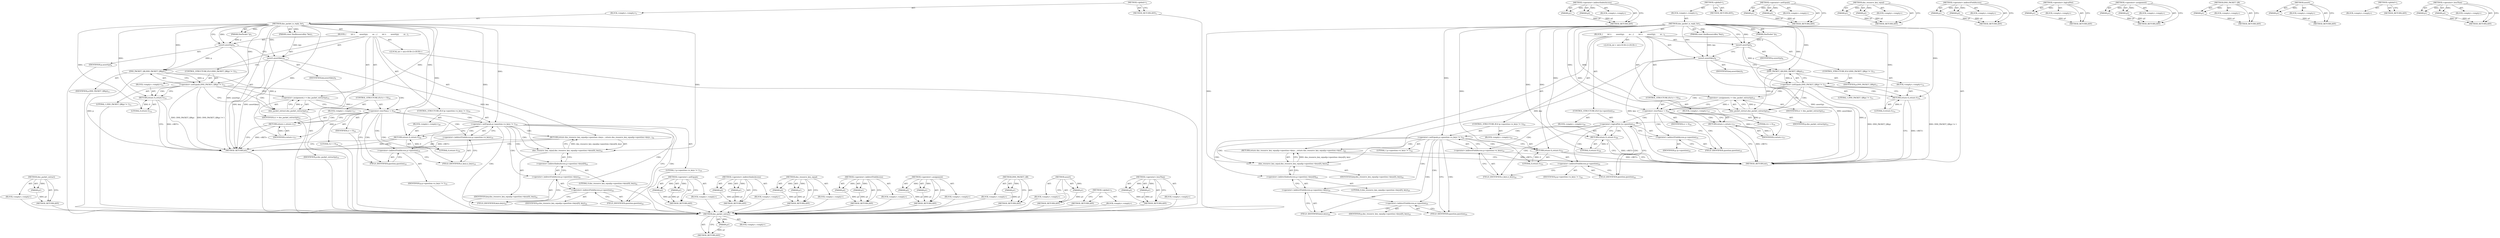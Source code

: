 digraph "&lt;operator&gt;.lessThan" {
vulnerable_96 [label=<(METHOD,dns_packet_extract)>];
vulnerable_97 [label=<(PARAM,p1)>];
vulnerable_98 [label=<(BLOCK,&lt;empty&gt;,&lt;empty&gt;)>];
vulnerable_99 [label=<(METHOD_RETURN,ANY)>];
vulnerable_6 [label=<(METHOD,&lt;global&gt;)<SUB>1</SUB>>];
vulnerable_7 [label=<(BLOCK,&lt;empty&gt;,&lt;empty&gt;)<SUB>1</SUB>>];
vulnerable_8 [label=<(METHOD,dns_packet_is_reply_for)<SUB>1</SUB>>];
vulnerable_9 [label=<(PARAM,DnsPacket *p)<SUB>1</SUB>>];
vulnerable_10 [label=<(PARAM,const DnsResourceKey *key)<SUB>1</SUB>>];
vulnerable_11 [label=<(BLOCK,{
        int r;

        assert(p);
        as...,{
        int r;

        assert(p);
        as...)<SUB>1</SUB>>];
vulnerable_12 [label="<(LOCAL,int r: int)<SUB>2</SUB>>"];
vulnerable_13 [label=<(assert,assert(p))<SUB>4</SUB>>];
vulnerable_14 [label=<(IDENTIFIER,p,assert(p))<SUB>4</SUB>>];
vulnerable_15 [label=<(assert,assert(key))<SUB>5</SUB>>];
vulnerable_16 [label=<(IDENTIFIER,key,assert(key))<SUB>5</SUB>>];
vulnerable_17 [label=<(CONTROL_STRUCTURE,IF,if (DNS_PACKET_QR(p) != 1))<SUB>11</SUB>>];
vulnerable_18 [label=<(&lt;operator&gt;.notEquals,DNS_PACKET_QR(p) != 1)<SUB>11</SUB>>];
vulnerable_19 [label=<(DNS_PACKET_QR,DNS_PACKET_QR(p))<SUB>11</SUB>>];
vulnerable_20 [label=<(IDENTIFIER,p,DNS_PACKET_QR(p))<SUB>11</SUB>>];
vulnerable_21 [label=<(LITERAL,1,DNS_PACKET_QR(p) != 1)<SUB>11</SUB>>];
vulnerable_22 [label=<(BLOCK,&lt;empty&gt;,&lt;empty&gt;)<SUB>12</SUB>>];
vulnerable_23 [label=<(RETURN,return 0;,return 0;)<SUB>12</SUB>>];
vulnerable_24 [label=<(LITERAL,0,return 0;)<SUB>12</SUB>>];
vulnerable_25 [label=<(&lt;operator&gt;.assignment,r = dns_packet_extract(p))<SUB>15</SUB>>];
vulnerable_26 [label=<(IDENTIFIER,r,r = dns_packet_extract(p))<SUB>15</SUB>>];
vulnerable_27 [label=<(dns_packet_extract,dns_packet_extract(p))<SUB>15</SUB>>];
vulnerable_28 [label=<(IDENTIFIER,p,dns_packet_extract(p))<SUB>15</SUB>>];
vulnerable_29 [label=<(CONTROL_STRUCTURE,IF,if (r &lt; 0))<SUB>16</SUB>>];
vulnerable_30 [label=<(&lt;operator&gt;.lessThan,r &lt; 0)<SUB>16</SUB>>];
vulnerable_31 [label=<(IDENTIFIER,r,r &lt; 0)<SUB>16</SUB>>];
vulnerable_32 [label=<(LITERAL,0,r &lt; 0)<SUB>16</SUB>>];
vulnerable_33 [label=<(BLOCK,&lt;empty&gt;,&lt;empty&gt;)<SUB>17</SUB>>];
vulnerable_34 [label=<(RETURN,return r;,return r;)<SUB>17</SUB>>];
vulnerable_35 [label=<(IDENTIFIER,r,return r;)<SUB>17</SUB>>];
vulnerable_36 [label=<(CONTROL_STRUCTURE,IF,if (p-&gt;question-&gt;n_keys != 1))<SUB>19</SUB>>];
vulnerable_37 [label=<(&lt;operator&gt;.notEquals,p-&gt;question-&gt;n_keys != 1)<SUB>19</SUB>>];
vulnerable_38 [label=<(&lt;operator&gt;.indirectFieldAccess,p-&gt;question-&gt;n_keys)<SUB>19</SUB>>];
vulnerable_39 [label=<(&lt;operator&gt;.indirectFieldAccess,p-&gt;question)<SUB>19</SUB>>];
vulnerable_40 [label=<(IDENTIFIER,p,p-&gt;question-&gt;n_keys != 1)<SUB>19</SUB>>];
vulnerable_41 [label=<(FIELD_IDENTIFIER,question,question)<SUB>19</SUB>>];
vulnerable_42 [label=<(FIELD_IDENTIFIER,n_keys,n_keys)<SUB>19</SUB>>];
vulnerable_43 [label=<(LITERAL,1,p-&gt;question-&gt;n_keys != 1)<SUB>19</SUB>>];
vulnerable_44 [label=<(BLOCK,&lt;empty&gt;,&lt;empty&gt;)<SUB>20</SUB>>];
vulnerable_45 [label=<(RETURN,return 0;,return 0;)<SUB>20</SUB>>];
vulnerable_46 [label=<(LITERAL,0,return 0;)<SUB>20</SUB>>];
vulnerable_47 [label=<(RETURN,return dns_resource_key_equal(p-&gt;question-&gt;keys...,return dns_resource_key_equal(p-&gt;question-&gt;keys...)<SUB>22</SUB>>];
vulnerable_48 [label=<(dns_resource_key_equal,dns_resource_key_equal(p-&gt;question-&gt;keys[0], key))<SUB>22</SUB>>];
vulnerable_49 [label=<(&lt;operator&gt;.indirectIndexAccess,p-&gt;question-&gt;keys[0])<SUB>22</SUB>>];
vulnerable_50 [label=<(&lt;operator&gt;.indirectFieldAccess,p-&gt;question-&gt;keys)<SUB>22</SUB>>];
vulnerable_51 [label=<(&lt;operator&gt;.indirectFieldAccess,p-&gt;question)<SUB>22</SUB>>];
vulnerable_52 [label=<(IDENTIFIER,p,dns_resource_key_equal(p-&gt;question-&gt;keys[0], key))<SUB>22</SUB>>];
vulnerable_53 [label=<(FIELD_IDENTIFIER,question,question)<SUB>22</SUB>>];
vulnerable_54 [label=<(FIELD_IDENTIFIER,keys,keys)<SUB>22</SUB>>];
vulnerable_55 [label=<(LITERAL,0,dns_resource_key_equal(p-&gt;question-&gt;keys[0], key))<SUB>22</SUB>>];
vulnerable_56 [label=<(IDENTIFIER,key,dns_resource_key_equal(p-&gt;question-&gt;keys[0], key))<SUB>22</SUB>>];
vulnerable_57 [label=<(METHOD_RETURN,int)<SUB>1</SUB>>];
vulnerable_59 [label=<(METHOD_RETURN,ANY)<SUB>1</SUB>>];
vulnerable_82 [label=<(METHOD,&lt;operator&gt;.notEquals)>];
vulnerable_83 [label=<(PARAM,p1)>];
vulnerable_84 [label=<(PARAM,p2)>];
vulnerable_85 [label=<(BLOCK,&lt;empty&gt;,&lt;empty&gt;)>];
vulnerable_86 [label=<(METHOD_RETURN,ANY)>];
vulnerable_115 [label=<(METHOD,&lt;operator&gt;.indirectIndexAccess)>];
vulnerable_116 [label=<(PARAM,p1)>];
vulnerable_117 [label=<(PARAM,p2)>];
vulnerable_118 [label=<(BLOCK,&lt;empty&gt;,&lt;empty&gt;)>];
vulnerable_119 [label=<(METHOD_RETURN,ANY)>];
vulnerable_110 [label=<(METHOD,dns_resource_key_equal)>];
vulnerable_111 [label=<(PARAM,p1)>];
vulnerable_112 [label=<(PARAM,p2)>];
vulnerable_113 [label=<(BLOCK,&lt;empty&gt;,&lt;empty&gt;)>];
vulnerable_114 [label=<(METHOD_RETURN,ANY)>];
vulnerable_105 [label=<(METHOD,&lt;operator&gt;.indirectFieldAccess)>];
vulnerable_106 [label=<(PARAM,p1)>];
vulnerable_107 [label=<(PARAM,p2)>];
vulnerable_108 [label=<(BLOCK,&lt;empty&gt;,&lt;empty&gt;)>];
vulnerable_109 [label=<(METHOD_RETURN,ANY)>];
vulnerable_91 [label=<(METHOD,&lt;operator&gt;.assignment)>];
vulnerable_92 [label=<(PARAM,p1)>];
vulnerable_93 [label=<(PARAM,p2)>];
vulnerable_94 [label=<(BLOCK,&lt;empty&gt;,&lt;empty&gt;)>];
vulnerable_95 [label=<(METHOD_RETURN,ANY)>];
vulnerable_87 [label=<(METHOD,DNS_PACKET_QR)>];
vulnerable_88 [label=<(PARAM,p1)>];
vulnerable_89 [label=<(BLOCK,&lt;empty&gt;,&lt;empty&gt;)>];
vulnerable_90 [label=<(METHOD_RETURN,ANY)>];
vulnerable_78 [label=<(METHOD,assert)>];
vulnerable_79 [label=<(PARAM,p1)>];
vulnerable_80 [label=<(BLOCK,&lt;empty&gt;,&lt;empty&gt;)>];
vulnerable_81 [label=<(METHOD_RETURN,ANY)>];
vulnerable_72 [label=<(METHOD,&lt;global&gt;)<SUB>1</SUB>>];
vulnerable_73 [label=<(BLOCK,&lt;empty&gt;,&lt;empty&gt;)>];
vulnerable_74 [label=<(METHOD_RETURN,ANY)>];
vulnerable_100 [label=<(METHOD,&lt;operator&gt;.lessThan)>];
vulnerable_101 [label=<(PARAM,p1)>];
vulnerable_102 [label=<(PARAM,p2)>];
vulnerable_103 [label=<(BLOCK,&lt;empty&gt;,&lt;empty&gt;)>];
vulnerable_104 [label=<(METHOD_RETURN,ANY)>];
fixed_104 [label=<(METHOD,dns_packet_extract)>];
fixed_105 [label=<(PARAM,p1)>];
fixed_106 [label=<(BLOCK,&lt;empty&gt;,&lt;empty&gt;)>];
fixed_107 [label=<(METHOD_RETURN,ANY)>];
fixed_127 [label=<(METHOD,&lt;operator&gt;.indirectIndexAccess)>];
fixed_128 [label=<(PARAM,p1)>];
fixed_129 [label=<(PARAM,p2)>];
fixed_130 [label=<(BLOCK,&lt;empty&gt;,&lt;empty&gt;)>];
fixed_131 [label=<(METHOD_RETURN,ANY)>];
fixed_6 [label=<(METHOD,&lt;global&gt;)<SUB>1</SUB>>];
fixed_7 [label=<(BLOCK,&lt;empty&gt;,&lt;empty&gt;)<SUB>1</SUB>>];
fixed_8 [label=<(METHOD,dns_packet_is_reply_for)<SUB>1</SUB>>];
fixed_9 [label=<(PARAM,DnsPacket *p)<SUB>1</SUB>>];
fixed_10 [label=<(PARAM,const DnsResourceKey *key)<SUB>1</SUB>>];
fixed_11 [label=<(BLOCK,{
        int r;

        assert(p);
        as...,{
        int r;

        assert(p);
        as...)<SUB>1</SUB>>];
fixed_12 [label="<(LOCAL,int r: int)<SUB>2</SUB>>"];
fixed_13 [label=<(assert,assert(p))<SUB>4</SUB>>];
fixed_14 [label=<(IDENTIFIER,p,assert(p))<SUB>4</SUB>>];
fixed_15 [label=<(assert,assert(key))<SUB>5</SUB>>];
fixed_16 [label=<(IDENTIFIER,key,assert(key))<SUB>5</SUB>>];
fixed_17 [label=<(CONTROL_STRUCTURE,IF,if (DNS_PACKET_QR(p) != 1))<SUB>11</SUB>>];
fixed_18 [label=<(&lt;operator&gt;.notEquals,DNS_PACKET_QR(p) != 1)<SUB>11</SUB>>];
fixed_19 [label=<(DNS_PACKET_QR,DNS_PACKET_QR(p))<SUB>11</SUB>>];
fixed_20 [label=<(IDENTIFIER,p,DNS_PACKET_QR(p))<SUB>11</SUB>>];
fixed_21 [label=<(LITERAL,1,DNS_PACKET_QR(p) != 1)<SUB>11</SUB>>];
fixed_22 [label=<(BLOCK,&lt;empty&gt;,&lt;empty&gt;)<SUB>12</SUB>>];
fixed_23 [label=<(RETURN,return 0;,return 0;)<SUB>12</SUB>>];
fixed_24 [label=<(LITERAL,0,return 0;)<SUB>12</SUB>>];
fixed_25 [label=<(&lt;operator&gt;.assignment,r = dns_packet_extract(p))<SUB>15</SUB>>];
fixed_26 [label=<(IDENTIFIER,r,r = dns_packet_extract(p))<SUB>15</SUB>>];
fixed_27 [label=<(dns_packet_extract,dns_packet_extract(p))<SUB>15</SUB>>];
fixed_28 [label=<(IDENTIFIER,p,dns_packet_extract(p))<SUB>15</SUB>>];
fixed_29 [label=<(CONTROL_STRUCTURE,IF,if (r &lt; 0))<SUB>16</SUB>>];
fixed_30 [label=<(&lt;operator&gt;.lessThan,r &lt; 0)<SUB>16</SUB>>];
fixed_31 [label=<(IDENTIFIER,r,r &lt; 0)<SUB>16</SUB>>];
fixed_32 [label=<(LITERAL,0,r &lt; 0)<SUB>16</SUB>>];
fixed_33 [label=<(BLOCK,&lt;empty&gt;,&lt;empty&gt;)<SUB>17</SUB>>];
fixed_34 [label=<(RETURN,return r;,return r;)<SUB>17</SUB>>];
fixed_35 [label=<(IDENTIFIER,r,return r;)<SUB>17</SUB>>];
fixed_36 [label=<(CONTROL_STRUCTURE,IF,if (!p-&gt;question))<SUB>19</SUB>>];
fixed_37 [label=<(&lt;operator&gt;.logicalNot,!p-&gt;question)<SUB>19</SUB>>];
fixed_38 [label=<(&lt;operator&gt;.indirectFieldAccess,p-&gt;question)<SUB>19</SUB>>];
fixed_39 [label=<(IDENTIFIER,p,!p-&gt;question)<SUB>19</SUB>>];
fixed_40 [label=<(FIELD_IDENTIFIER,question,question)<SUB>19</SUB>>];
fixed_41 [label=<(BLOCK,&lt;empty&gt;,&lt;empty&gt;)<SUB>20</SUB>>];
fixed_42 [label=<(RETURN,return 0;,return 0;)<SUB>20</SUB>>];
fixed_43 [label=<(LITERAL,0,return 0;)<SUB>20</SUB>>];
fixed_44 [label=<(CONTROL_STRUCTURE,IF,if (p-&gt;question-&gt;n_keys != 1))<SUB>22</SUB>>];
fixed_45 [label=<(&lt;operator&gt;.notEquals,p-&gt;question-&gt;n_keys != 1)<SUB>22</SUB>>];
fixed_46 [label=<(&lt;operator&gt;.indirectFieldAccess,p-&gt;question-&gt;n_keys)<SUB>22</SUB>>];
fixed_47 [label=<(&lt;operator&gt;.indirectFieldAccess,p-&gt;question)<SUB>22</SUB>>];
fixed_48 [label=<(IDENTIFIER,p,p-&gt;question-&gt;n_keys != 1)<SUB>22</SUB>>];
fixed_49 [label=<(FIELD_IDENTIFIER,question,question)<SUB>22</SUB>>];
fixed_50 [label=<(FIELD_IDENTIFIER,n_keys,n_keys)<SUB>22</SUB>>];
fixed_51 [label=<(LITERAL,1,p-&gt;question-&gt;n_keys != 1)<SUB>22</SUB>>];
fixed_52 [label=<(BLOCK,&lt;empty&gt;,&lt;empty&gt;)<SUB>23</SUB>>];
fixed_53 [label=<(RETURN,return 0;,return 0;)<SUB>23</SUB>>];
fixed_54 [label=<(LITERAL,0,return 0;)<SUB>23</SUB>>];
fixed_55 [label=<(RETURN,return dns_resource_key_equal(p-&gt;question-&gt;keys...,return dns_resource_key_equal(p-&gt;question-&gt;keys...)<SUB>25</SUB>>];
fixed_56 [label=<(dns_resource_key_equal,dns_resource_key_equal(p-&gt;question-&gt;keys[0], key))<SUB>25</SUB>>];
fixed_57 [label=<(&lt;operator&gt;.indirectIndexAccess,p-&gt;question-&gt;keys[0])<SUB>25</SUB>>];
fixed_58 [label=<(&lt;operator&gt;.indirectFieldAccess,p-&gt;question-&gt;keys)<SUB>25</SUB>>];
fixed_59 [label=<(&lt;operator&gt;.indirectFieldAccess,p-&gt;question)<SUB>25</SUB>>];
fixed_60 [label=<(IDENTIFIER,p,dns_resource_key_equal(p-&gt;question-&gt;keys[0], key))<SUB>25</SUB>>];
fixed_61 [label=<(FIELD_IDENTIFIER,question,question)<SUB>25</SUB>>];
fixed_62 [label=<(FIELD_IDENTIFIER,keys,keys)<SUB>25</SUB>>];
fixed_63 [label=<(LITERAL,0,dns_resource_key_equal(p-&gt;question-&gt;keys[0], key))<SUB>25</SUB>>];
fixed_64 [label=<(IDENTIFIER,key,dns_resource_key_equal(p-&gt;question-&gt;keys[0], key))<SUB>25</SUB>>];
fixed_65 [label=<(METHOD_RETURN,int)<SUB>1</SUB>>];
fixed_67 [label=<(METHOD_RETURN,ANY)<SUB>1</SUB>>];
fixed_90 [label=<(METHOD,&lt;operator&gt;.notEquals)>];
fixed_91 [label=<(PARAM,p1)>];
fixed_92 [label=<(PARAM,p2)>];
fixed_93 [label=<(BLOCK,&lt;empty&gt;,&lt;empty&gt;)>];
fixed_94 [label=<(METHOD_RETURN,ANY)>];
fixed_122 [label=<(METHOD,dns_resource_key_equal)>];
fixed_123 [label=<(PARAM,p1)>];
fixed_124 [label=<(PARAM,p2)>];
fixed_125 [label=<(BLOCK,&lt;empty&gt;,&lt;empty&gt;)>];
fixed_126 [label=<(METHOD_RETURN,ANY)>];
fixed_117 [label=<(METHOD,&lt;operator&gt;.indirectFieldAccess)>];
fixed_118 [label=<(PARAM,p1)>];
fixed_119 [label=<(PARAM,p2)>];
fixed_120 [label=<(BLOCK,&lt;empty&gt;,&lt;empty&gt;)>];
fixed_121 [label=<(METHOD_RETURN,ANY)>];
fixed_113 [label=<(METHOD,&lt;operator&gt;.logicalNot)>];
fixed_114 [label=<(PARAM,p1)>];
fixed_115 [label=<(BLOCK,&lt;empty&gt;,&lt;empty&gt;)>];
fixed_116 [label=<(METHOD_RETURN,ANY)>];
fixed_99 [label=<(METHOD,&lt;operator&gt;.assignment)>];
fixed_100 [label=<(PARAM,p1)>];
fixed_101 [label=<(PARAM,p2)>];
fixed_102 [label=<(BLOCK,&lt;empty&gt;,&lt;empty&gt;)>];
fixed_103 [label=<(METHOD_RETURN,ANY)>];
fixed_95 [label=<(METHOD,DNS_PACKET_QR)>];
fixed_96 [label=<(PARAM,p1)>];
fixed_97 [label=<(BLOCK,&lt;empty&gt;,&lt;empty&gt;)>];
fixed_98 [label=<(METHOD_RETURN,ANY)>];
fixed_86 [label=<(METHOD,assert)>];
fixed_87 [label=<(PARAM,p1)>];
fixed_88 [label=<(BLOCK,&lt;empty&gt;,&lt;empty&gt;)>];
fixed_89 [label=<(METHOD_RETURN,ANY)>];
fixed_80 [label=<(METHOD,&lt;global&gt;)<SUB>1</SUB>>];
fixed_81 [label=<(BLOCK,&lt;empty&gt;,&lt;empty&gt;)>];
fixed_82 [label=<(METHOD_RETURN,ANY)>];
fixed_108 [label=<(METHOD,&lt;operator&gt;.lessThan)>];
fixed_109 [label=<(PARAM,p1)>];
fixed_110 [label=<(PARAM,p2)>];
fixed_111 [label=<(BLOCK,&lt;empty&gt;,&lt;empty&gt;)>];
fixed_112 [label=<(METHOD_RETURN,ANY)>];
vulnerable_96 -> vulnerable_97  [key=0, label="AST: "];
vulnerable_96 -> vulnerable_97  [key=1, label="DDG: "];
vulnerable_96 -> vulnerable_98  [key=0, label="AST: "];
vulnerable_96 -> vulnerable_99  [key=0, label="AST: "];
vulnerable_96 -> vulnerable_99  [key=1, label="CFG: "];
vulnerable_97 -> vulnerable_99  [key=0, label="DDG: p1"];
vulnerable_98 -> fixed_104  [key=0];
vulnerable_99 -> fixed_104  [key=0];
vulnerable_6 -> vulnerable_7  [key=0, label="AST: "];
vulnerable_6 -> vulnerable_59  [key=0, label="AST: "];
vulnerable_6 -> vulnerable_59  [key=1, label="CFG: "];
vulnerable_7 -> vulnerable_8  [key=0, label="AST: "];
vulnerable_8 -> vulnerable_9  [key=0, label="AST: "];
vulnerable_8 -> vulnerable_9  [key=1, label="DDG: "];
vulnerable_8 -> vulnerable_10  [key=0, label="AST: "];
vulnerable_8 -> vulnerable_10  [key=1, label="DDG: "];
vulnerable_8 -> vulnerable_11  [key=0, label="AST: "];
vulnerable_8 -> vulnerable_57  [key=0, label="AST: "];
vulnerable_8 -> vulnerable_13  [key=0, label="CFG: "];
vulnerable_8 -> vulnerable_13  [key=1, label="DDG: "];
vulnerable_8 -> vulnerable_15  [key=0, label="DDG: "];
vulnerable_8 -> vulnerable_18  [key=0, label="DDG: "];
vulnerable_8 -> vulnerable_23  [key=0, label="DDG: "];
vulnerable_8 -> vulnerable_27  [key=0, label="DDG: "];
vulnerable_8 -> vulnerable_30  [key=0, label="DDG: "];
vulnerable_8 -> vulnerable_37  [key=0, label="DDG: "];
vulnerable_8 -> vulnerable_45  [key=0, label="DDG: "];
vulnerable_8 -> vulnerable_48  [key=0, label="DDG: "];
vulnerable_8 -> vulnerable_19  [key=0, label="DDG: "];
vulnerable_8 -> vulnerable_24  [key=0, label="DDG: "];
vulnerable_8 -> vulnerable_35  [key=0, label="DDG: "];
vulnerable_8 -> vulnerable_46  [key=0, label="DDG: "];
vulnerable_9 -> vulnerable_13  [key=0, label="DDG: p"];
vulnerable_10 -> vulnerable_15  [key=0, label="DDG: key"];
vulnerable_11 -> vulnerable_12  [key=0, label="AST: "];
vulnerable_11 -> vulnerable_13  [key=0, label="AST: "];
vulnerable_11 -> vulnerable_15  [key=0, label="AST: "];
vulnerable_11 -> vulnerable_17  [key=0, label="AST: "];
vulnerable_11 -> vulnerable_25  [key=0, label="AST: "];
vulnerable_11 -> vulnerable_29  [key=0, label="AST: "];
vulnerable_11 -> vulnerable_36  [key=0, label="AST: "];
vulnerable_11 -> vulnerable_47  [key=0, label="AST: "];
vulnerable_12 -> fixed_104  [key=0];
vulnerable_13 -> vulnerable_14  [key=0, label="AST: "];
vulnerable_13 -> vulnerable_15  [key=0, label="CFG: "];
vulnerable_13 -> vulnerable_57  [key=0, label="DDG: assert(p)"];
vulnerable_13 -> vulnerable_19  [key=0, label="DDG: p"];
vulnerable_14 -> fixed_104  [key=0];
vulnerable_15 -> vulnerable_16  [key=0, label="AST: "];
vulnerable_15 -> vulnerable_19  [key=0, label="CFG: "];
vulnerable_15 -> vulnerable_57  [key=0, label="DDG: key"];
vulnerable_15 -> vulnerable_57  [key=1, label="DDG: assert(key)"];
vulnerable_15 -> vulnerable_48  [key=0, label="DDG: key"];
vulnerable_16 -> fixed_104  [key=0];
vulnerable_17 -> vulnerable_18  [key=0, label="AST: "];
vulnerable_17 -> vulnerable_22  [key=0, label="AST: "];
vulnerable_18 -> vulnerable_19  [key=0, label="AST: "];
vulnerable_18 -> vulnerable_21  [key=0, label="AST: "];
vulnerable_18 -> vulnerable_23  [key=0, label="CFG: "];
vulnerable_18 -> vulnerable_23  [key=1, label="CDG: "];
vulnerable_18 -> vulnerable_27  [key=0, label="CFG: "];
vulnerable_18 -> vulnerable_27  [key=1, label="CDG: "];
vulnerable_18 -> vulnerable_57  [key=0, label="DDG: DNS_PACKET_QR(p)"];
vulnerable_18 -> vulnerable_57  [key=1, label="DDG: DNS_PACKET_QR(p) != 1"];
vulnerable_18 -> vulnerable_30  [key=0, label="CDG: "];
vulnerable_18 -> vulnerable_25  [key=0, label="CDG: "];
vulnerable_19 -> vulnerable_20  [key=0, label="AST: "];
vulnerable_19 -> vulnerable_18  [key=0, label="CFG: "];
vulnerable_19 -> vulnerable_18  [key=1, label="DDG: p"];
vulnerable_19 -> vulnerable_57  [key=0, label="DDG: p"];
vulnerable_19 -> vulnerable_27  [key=0, label="DDG: p"];
vulnerable_20 -> fixed_104  [key=0];
vulnerable_21 -> fixed_104  [key=0];
vulnerable_22 -> vulnerable_23  [key=0, label="AST: "];
vulnerable_23 -> vulnerable_24  [key=0, label="AST: "];
vulnerable_23 -> vulnerable_57  [key=0, label="CFG: "];
vulnerable_23 -> vulnerable_57  [key=1, label="DDG: &lt;RET&gt;"];
vulnerable_24 -> vulnerable_23  [key=0, label="DDG: 0"];
vulnerable_25 -> vulnerable_26  [key=0, label="AST: "];
vulnerable_25 -> vulnerable_27  [key=0, label="AST: "];
vulnerable_25 -> vulnerable_30  [key=0, label="CFG: "];
vulnerable_25 -> vulnerable_30  [key=1, label="DDG: r"];
vulnerable_26 -> fixed_104  [key=0];
vulnerable_27 -> vulnerable_28  [key=0, label="AST: "];
vulnerable_27 -> vulnerable_25  [key=0, label="CFG: "];
vulnerable_27 -> vulnerable_25  [key=1, label="DDG: p"];
vulnerable_28 -> fixed_104  [key=0];
vulnerable_29 -> vulnerable_30  [key=0, label="AST: "];
vulnerable_29 -> vulnerable_33  [key=0, label="AST: "];
vulnerable_30 -> vulnerable_31  [key=0, label="AST: "];
vulnerable_30 -> vulnerable_32  [key=0, label="AST: "];
vulnerable_30 -> vulnerable_34  [key=0, label="CFG: "];
vulnerable_30 -> vulnerable_34  [key=1, label="CDG: "];
vulnerable_30 -> vulnerable_41  [key=0, label="CFG: "];
vulnerable_30 -> vulnerable_41  [key=1, label="CDG: "];
vulnerable_30 -> vulnerable_35  [key=0, label="DDG: r"];
vulnerable_30 -> vulnerable_42  [key=0, label="CDG: "];
vulnerable_30 -> vulnerable_37  [key=0, label="CDG: "];
vulnerable_30 -> vulnerable_38  [key=0, label="CDG: "];
vulnerable_30 -> vulnerable_39  [key=0, label="CDG: "];
vulnerable_31 -> fixed_104  [key=0];
vulnerable_32 -> fixed_104  [key=0];
vulnerable_33 -> vulnerable_34  [key=0, label="AST: "];
vulnerable_34 -> vulnerable_35  [key=0, label="AST: "];
vulnerable_34 -> vulnerable_57  [key=0, label="CFG: "];
vulnerable_34 -> vulnerable_57  [key=1, label="DDG: &lt;RET&gt;"];
vulnerable_35 -> vulnerable_34  [key=0, label="DDG: r"];
vulnerable_36 -> vulnerable_37  [key=0, label="AST: "];
vulnerable_36 -> vulnerable_44  [key=0, label="AST: "];
vulnerable_37 -> vulnerable_38  [key=0, label="AST: "];
vulnerable_37 -> vulnerable_43  [key=0, label="AST: "];
vulnerable_37 -> vulnerable_45  [key=0, label="CFG: "];
vulnerable_37 -> vulnerable_45  [key=1, label="CDG: "];
vulnerable_37 -> vulnerable_53  [key=0, label="CFG: "];
vulnerable_37 -> vulnerable_53  [key=1, label="CDG: "];
vulnerable_37 -> vulnerable_47  [key=0, label="CDG: "];
vulnerable_37 -> vulnerable_48  [key=0, label="CDG: "];
vulnerable_37 -> vulnerable_49  [key=0, label="CDG: "];
vulnerable_37 -> vulnerable_51  [key=0, label="CDG: "];
vulnerable_37 -> vulnerable_50  [key=0, label="CDG: "];
vulnerable_37 -> vulnerable_54  [key=0, label="CDG: "];
vulnerable_38 -> vulnerable_39  [key=0, label="AST: "];
vulnerable_38 -> vulnerable_42  [key=0, label="AST: "];
vulnerable_38 -> vulnerable_37  [key=0, label="CFG: "];
vulnerable_39 -> vulnerable_40  [key=0, label="AST: "];
vulnerable_39 -> vulnerable_41  [key=0, label="AST: "];
vulnerable_39 -> vulnerable_42  [key=0, label="CFG: "];
vulnerable_40 -> fixed_104  [key=0];
vulnerable_41 -> vulnerable_39  [key=0, label="CFG: "];
vulnerable_42 -> vulnerable_38  [key=0, label="CFG: "];
vulnerable_43 -> fixed_104  [key=0];
vulnerable_44 -> vulnerable_45  [key=0, label="AST: "];
vulnerable_45 -> vulnerable_46  [key=0, label="AST: "];
vulnerable_45 -> vulnerable_57  [key=0, label="CFG: "];
vulnerable_45 -> vulnerable_57  [key=1, label="DDG: &lt;RET&gt;"];
vulnerable_46 -> vulnerable_45  [key=0, label="DDG: 0"];
vulnerable_47 -> vulnerable_48  [key=0, label="AST: "];
vulnerable_47 -> vulnerable_57  [key=0, label="CFG: "];
vulnerable_47 -> vulnerable_57  [key=1, label="DDG: &lt;RET&gt;"];
vulnerable_48 -> vulnerable_49  [key=0, label="AST: "];
vulnerable_48 -> vulnerable_56  [key=0, label="AST: "];
vulnerable_48 -> vulnerable_47  [key=0, label="CFG: "];
vulnerable_48 -> vulnerable_47  [key=1, label="DDG: dns_resource_key_equal(p-&gt;question-&gt;keys[0], key)"];
vulnerable_49 -> vulnerable_50  [key=0, label="AST: "];
vulnerable_49 -> vulnerable_55  [key=0, label="AST: "];
vulnerable_49 -> vulnerable_48  [key=0, label="CFG: "];
vulnerable_50 -> vulnerable_51  [key=0, label="AST: "];
vulnerable_50 -> vulnerable_54  [key=0, label="AST: "];
vulnerable_50 -> vulnerable_49  [key=0, label="CFG: "];
vulnerable_51 -> vulnerable_52  [key=0, label="AST: "];
vulnerable_51 -> vulnerable_53  [key=0, label="AST: "];
vulnerable_51 -> vulnerable_54  [key=0, label="CFG: "];
vulnerable_52 -> fixed_104  [key=0];
vulnerable_53 -> vulnerable_51  [key=0, label="CFG: "];
vulnerable_54 -> vulnerable_50  [key=0, label="CFG: "];
vulnerable_55 -> fixed_104  [key=0];
vulnerable_56 -> fixed_104  [key=0];
vulnerable_57 -> fixed_104  [key=0];
vulnerable_59 -> fixed_104  [key=0];
vulnerable_82 -> vulnerable_83  [key=0, label="AST: "];
vulnerable_82 -> vulnerable_83  [key=1, label="DDG: "];
vulnerable_82 -> vulnerable_85  [key=0, label="AST: "];
vulnerable_82 -> vulnerable_84  [key=0, label="AST: "];
vulnerable_82 -> vulnerable_84  [key=1, label="DDG: "];
vulnerable_82 -> vulnerable_86  [key=0, label="AST: "];
vulnerable_82 -> vulnerable_86  [key=1, label="CFG: "];
vulnerable_83 -> vulnerable_86  [key=0, label="DDG: p1"];
vulnerable_84 -> vulnerable_86  [key=0, label="DDG: p2"];
vulnerable_85 -> fixed_104  [key=0];
vulnerable_86 -> fixed_104  [key=0];
vulnerable_115 -> vulnerable_116  [key=0, label="AST: "];
vulnerable_115 -> vulnerable_116  [key=1, label="DDG: "];
vulnerable_115 -> vulnerable_118  [key=0, label="AST: "];
vulnerable_115 -> vulnerable_117  [key=0, label="AST: "];
vulnerable_115 -> vulnerable_117  [key=1, label="DDG: "];
vulnerable_115 -> vulnerable_119  [key=0, label="AST: "];
vulnerable_115 -> vulnerable_119  [key=1, label="CFG: "];
vulnerable_116 -> vulnerable_119  [key=0, label="DDG: p1"];
vulnerable_117 -> vulnerable_119  [key=0, label="DDG: p2"];
vulnerable_118 -> fixed_104  [key=0];
vulnerable_119 -> fixed_104  [key=0];
vulnerable_110 -> vulnerable_111  [key=0, label="AST: "];
vulnerable_110 -> vulnerable_111  [key=1, label="DDG: "];
vulnerable_110 -> vulnerable_113  [key=0, label="AST: "];
vulnerable_110 -> vulnerable_112  [key=0, label="AST: "];
vulnerable_110 -> vulnerable_112  [key=1, label="DDG: "];
vulnerable_110 -> vulnerable_114  [key=0, label="AST: "];
vulnerable_110 -> vulnerable_114  [key=1, label="CFG: "];
vulnerable_111 -> vulnerable_114  [key=0, label="DDG: p1"];
vulnerable_112 -> vulnerable_114  [key=0, label="DDG: p2"];
vulnerable_113 -> fixed_104  [key=0];
vulnerable_114 -> fixed_104  [key=0];
vulnerable_105 -> vulnerable_106  [key=0, label="AST: "];
vulnerable_105 -> vulnerable_106  [key=1, label="DDG: "];
vulnerable_105 -> vulnerable_108  [key=0, label="AST: "];
vulnerable_105 -> vulnerable_107  [key=0, label="AST: "];
vulnerable_105 -> vulnerable_107  [key=1, label="DDG: "];
vulnerable_105 -> vulnerable_109  [key=0, label="AST: "];
vulnerable_105 -> vulnerable_109  [key=1, label="CFG: "];
vulnerable_106 -> vulnerable_109  [key=0, label="DDG: p1"];
vulnerable_107 -> vulnerable_109  [key=0, label="DDG: p2"];
vulnerable_108 -> fixed_104  [key=0];
vulnerable_109 -> fixed_104  [key=0];
vulnerable_91 -> vulnerable_92  [key=0, label="AST: "];
vulnerable_91 -> vulnerable_92  [key=1, label="DDG: "];
vulnerable_91 -> vulnerable_94  [key=0, label="AST: "];
vulnerable_91 -> vulnerable_93  [key=0, label="AST: "];
vulnerable_91 -> vulnerable_93  [key=1, label="DDG: "];
vulnerable_91 -> vulnerable_95  [key=0, label="AST: "];
vulnerable_91 -> vulnerable_95  [key=1, label="CFG: "];
vulnerable_92 -> vulnerable_95  [key=0, label="DDG: p1"];
vulnerable_93 -> vulnerable_95  [key=0, label="DDG: p2"];
vulnerable_94 -> fixed_104  [key=0];
vulnerable_95 -> fixed_104  [key=0];
vulnerable_87 -> vulnerable_88  [key=0, label="AST: "];
vulnerable_87 -> vulnerable_88  [key=1, label="DDG: "];
vulnerable_87 -> vulnerable_89  [key=0, label="AST: "];
vulnerable_87 -> vulnerable_90  [key=0, label="AST: "];
vulnerable_87 -> vulnerable_90  [key=1, label="CFG: "];
vulnerable_88 -> vulnerable_90  [key=0, label="DDG: p1"];
vulnerable_89 -> fixed_104  [key=0];
vulnerable_90 -> fixed_104  [key=0];
vulnerable_78 -> vulnerable_79  [key=0, label="AST: "];
vulnerable_78 -> vulnerable_79  [key=1, label="DDG: "];
vulnerable_78 -> vulnerable_80  [key=0, label="AST: "];
vulnerable_78 -> vulnerable_81  [key=0, label="AST: "];
vulnerable_78 -> vulnerable_81  [key=1, label="CFG: "];
vulnerable_79 -> vulnerable_81  [key=0, label="DDG: p1"];
vulnerable_80 -> fixed_104  [key=0];
vulnerable_81 -> fixed_104  [key=0];
vulnerable_72 -> vulnerable_73  [key=0, label="AST: "];
vulnerable_72 -> vulnerable_74  [key=0, label="AST: "];
vulnerable_72 -> vulnerable_74  [key=1, label="CFG: "];
vulnerable_73 -> fixed_104  [key=0];
vulnerable_74 -> fixed_104  [key=0];
vulnerable_100 -> vulnerable_101  [key=0, label="AST: "];
vulnerable_100 -> vulnerable_101  [key=1, label="DDG: "];
vulnerable_100 -> vulnerable_103  [key=0, label="AST: "];
vulnerable_100 -> vulnerable_102  [key=0, label="AST: "];
vulnerable_100 -> vulnerable_102  [key=1, label="DDG: "];
vulnerable_100 -> vulnerable_104  [key=0, label="AST: "];
vulnerable_100 -> vulnerable_104  [key=1, label="CFG: "];
vulnerable_101 -> vulnerable_104  [key=0, label="DDG: p1"];
vulnerable_102 -> vulnerable_104  [key=0, label="DDG: p2"];
vulnerable_103 -> fixed_104  [key=0];
vulnerable_104 -> fixed_104  [key=0];
fixed_104 -> fixed_105  [key=0, label="AST: "];
fixed_104 -> fixed_105  [key=1, label="DDG: "];
fixed_104 -> fixed_106  [key=0, label="AST: "];
fixed_104 -> fixed_107  [key=0, label="AST: "];
fixed_104 -> fixed_107  [key=1, label="CFG: "];
fixed_105 -> fixed_107  [key=0, label="DDG: p1"];
fixed_127 -> fixed_128  [key=0, label="AST: "];
fixed_127 -> fixed_128  [key=1, label="DDG: "];
fixed_127 -> fixed_130  [key=0, label="AST: "];
fixed_127 -> fixed_129  [key=0, label="AST: "];
fixed_127 -> fixed_129  [key=1, label="DDG: "];
fixed_127 -> fixed_131  [key=0, label="AST: "];
fixed_127 -> fixed_131  [key=1, label="CFG: "];
fixed_128 -> fixed_131  [key=0, label="DDG: p1"];
fixed_129 -> fixed_131  [key=0, label="DDG: p2"];
fixed_6 -> fixed_7  [key=0, label="AST: "];
fixed_6 -> fixed_67  [key=0, label="AST: "];
fixed_6 -> fixed_67  [key=1, label="CFG: "];
fixed_7 -> fixed_8  [key=0, label="AST: "];
fixed_8 -> fixed_9  [key=0, label="AST: "];
fixed_8 -> fixed_9  [key=1, label="DDG: "];
fixed_8 -> fixed_10  [key=0, label="AST: "];
fixed_8 -> fixed_10  [key=1, label="DDG: "];
fixed_8 -> fixed_11  [key=0, label="AST: "];
fixed_8 -> fixed_65  [key=0, label="AST: "];
fixed_8 -> fixed_13  [key=0, label="CFG: "];
fixed_8 -> fixed_13  [key=1, label="DDG: "];
fixed_8 -> fixed_15  [key=0, label="DDG: "];
fixed_8 -> fixed_18  [key=0, label="DDG: "];
fixed_8 -> fixed_23  [key=0, label="DDG: "];
fixed_8 -> fixed_27  [key=0, label="DDG: "];
fixed_8 -> fixed_30  [key=0, label="DDG: "];
fixed_8 -> fixed_42  [key=0, label="DDG: "];
fixed_8 -> fixed_45  [key=0, label="DDG: "];
fixed_8 -> fixed_53  [key=0, label="DDG: "];
fixed_8 -> fixed_56  [key=0, label="DDG: "];
fixed_8 -> fixed_19  [key=0, label="DDG: "];
fixed_8 -> fixed_24  [key=0, label="DDG: "];
fixed_8 -> fixed_35  [key=0, label="DDG: "];
fixed_8 -> fixed_43  [key=0, label="DDG: "];
fixed_8 -> fixed_54  [key=0, label="DDG: "];
fixed_9 -> fixed_13  [key=0, label="DDG: p"];
fixed_10 -> fixed_15  [key=0, label="DDG: key"];
fixed_11 -> fixed_12  [key=0, label="AST: "];
fixed_11 -> fixed_13  [key=0, label="AST: "];
fixed_11 -> fixed_15  [key=0, label="AST: "];
fixed_11 -> fixed_17  [key=0, label="AST: "];
fixed_11 -> fixed_25  [key=0, label="AST: "];
fixed_11 -> fixed_29  [key=0, label="AST: "];
fixed_11 -> fixed_36  [key=0, label="AST: "];
fixed_11 -> fixed_44  [key=0, label="AST: "];
fixed_11 -> fixed_55  [key=0, label="AST: "];
fixed_13 -> fixed_14  [key=0, label="AST: "];
fixed_13 -> fixed_15  [key=0, label="CFG: "];
fixed_13 -> fixed_65  [key=0, label="DDG: assert(p)"];
fixed_13 -> fixed_19  [key=0, label="DDG: p"];
fixed_15 -> fixed_16  [key=0, label="AST: "];
fixed_15 -> fixed_19  [key=0, label="CFG: "];
fixed_15 -> fixed_65  [key=0, label="DDG: key"];
fixed_15 -> fixed_65  [key=1, label="DDG: assert(key)"];
fixed_15 -> fixed_56  [key=0, label="DDG: key"];
fixed_17 -> fixed_18  [key=0, label="AST: "];
fixed_17 -> fixed_22  [key=0, label="AST: "];
fixed_18 -> fixed_19  [key=0, label="AST: "];
fixed_18 -> fixed_21  [key=0, label="AST: "];
fixed_18 -> fixed_23  [key=0, label="CFG: "];
fixed_18 -> fixed_23  [key=1, label="CDG: "];
fixed_18 -> fixed_27  [key=0, label="CFG: "];
fixed_18 -> fixed_27  [key=1, label="CDG: "];
fixed_18 -> fixed_65  [key=0, label="DDG: DNS_PACKET_QR(p)"];
fixed_18 -> fixed_65  [key=1, label="DDG: DNS_PACKET_QR(p) != 1"];
fixed_18 -> fixed_30  [key=0, label="CDG: "];
fixed_18 -> fixed_25  [key=0, label="CDG: "];
fixed_19 -> fixed_20  [key=0, label="AST: "];
fixed_19 -> fixed_18  [key=0, label="CFG: "];
fixed_19 -> fixed_18  [key=1, label="DDG: p"];
fixed_19 -> fixed_65  [key=0, label="DDG: p"];
fixed_19 -> fixed_27  [key=0, label="DDG: p"];
fixed_22 -> fixed_23  [key=0, label="AST: "];
fixed_23 -> fixed_24  [key=0, label="AST: "];
fixed_23 -> fixed_65  [key=0, label="CFG: "];
fixed_23 -> fixed_65  [key=1, label="DDG: &lt;RET&gt;"];
fixed_24 -> fixed_23  [key=0, label="DDG: 0"];
fixed_25 -> fixed_26  [key=0, label="AST: "];
fixed_25 -> fixed_27  [key=0, label="AST: "];
fixed_25 -> fixed_30  [key=0, label="CFG: "];
fixed_25 -> fixed_30  [key=1, label="DDG: r"];
fixed_27 -> fixed_28  [key=0, label="AST: "];
fixed_27 -> fixed_25  [key=0, label="CFG: "];
fixed_27 -> fixed_25  [key=1, label="DDG: p"];
fixed_27 -> fixed_37  [key=0, label="DDG: p"];
fixed_29 -> fixed_30  [key=0, label="AST: "];
fixed_29 -> fixed_33  [key=0, label="AST: "];
fixed_30 -> fixed_31  [key=0, label="AST: "];
fixed_30 -> fixed_32  [key=0, label="AST: "];
fixed_30 -> fixed_34  [key=0, label="CFG: "];
fixed_30 -> fixed_34  [key=1, label="CDG: "];
fixed_30 -> fixed_40  [key=0, label="CFG: "];
fixed_30 -> fixed_40  [key=1, label="CDG: "];
fixed_30 -> fixed_35  [key=0, label="DDG: r"];
fixed_30 -> fixed_37  [key=0, label="CDG: "];
fixed_30 -> fixed_38  [key=0, label="CDG: "];
fixed_33 -> fixed_34  [key=0, label="AST: "];
fixed_34 -> fixed_35  [key=0, label="AST: "];
fixed_34 -> fixed_65  [key=0, label="CFG: "];
fixed_34 -> fixed_65  [key=1, label="DDG: &lt;RET&gt;"];
fixed_35 -> fixed_34  [key=0, label="DDG: r"];
fixed_36 -> fixed_37  [key=0, label="AST: "];
fixed_36 -> fixed_41  [key=0, label="AST: "];
fixed_37 -> fixed_38  [key=0, label="AST: "];
fixed_37 -> fixed_42  [key=0, label="CFG: "];
fixed_37 -> fixed_42  [key=1, label="CDG: "];
fixed_37 -> fixed_49  [key=0, label="CFG: "];
fixed_37 -> fixed_49  [key=1, label="CDG: "];
fixed_37 -> fixed_47  [key=0, label="CDG: "];
fixed_37 -> fixed_46  [key=0, label="CDG: "];
fixed_37 -> fixed_45  [key=0, label="CDG: "];
fixed_37 -> fixed_50  [key=0, label="CDG: "];
fixed_38 -> fixed_39  [key=0, label="AST: "];
fixed_38 -> fixed_40  [key=0, label="AST: "];
fixed_38 -> fixed_37  [key=0, label="CFG: "];
fixed_40 -> fixed_38  [key=0, label="CFG: "];
fixed_41 -> fixed_42  [key=0, label="AST: "];
fixed_42 -> fixed_43  [key=0, label="AST: "];
fixed_42 -> fixed_65  [key=0, label="CFG: "];
fixed_42 -> fixed_65  [key=1, label="DDG: &lt;RET&gt;"];
fixed_43 -> fixed_42  [key=0, label="DDG: 0"];
fixed_44 -> fixed_45  [key=0, label="AST: "];
fixed_44 -> fixed_52  [key=0, label="AST: "];
fixed_45 -> fixed_46  [key=0, label="AST: "];
fixed_45 -> fixed_51  [key=0, label="AST: "];
fixed_45 -> fixed_53  [key=0, label="CFG: "];
fixed_45 -> fixed_53  [key=1, label="CDG: "];
fixed_45 -> fixed_61  [key=0, label="CFG: "];
fixed_45 -> fixed_61  [key=1, label="CDG: "];
fixed_45 -> fixed_58  [key=0, label="CDG: "];
fixed_45 -> fixed_57  [key=0, label="CDG: "];
fixed_45 -> fixed_56  [key=0, label="CDG: "];
fixed_45 -> fixed_59  [key=0, label="CDG: "];
fixed_45 -> fixed_55  [key=0, label="CDG: "];
fixed_45 -> fixed_62  [key=0, label="CDG: "];
fixed_46 -> fixed_47  [key=0, label="AST: "];
fixed_46 -> fixed_50  [key=0, label="AST: "];
fixed_46 -> fixed_45  [key=0, label="CFG: "];
fixed_47 -> fixed_48  [key=0, label="AST: "];
fixed_47 -> fixed_49  [key=0, label="AST: "];
fixed_47 -> fixed_50  [key=0, label="CFG: "];
fixed_49 -> fixed_47  [key=0, label="CFG: "];
fixed_50 -> fixed_46  [key=0, label="CFG: "];
fixed_52 -> fixed_53  [key=0, label="AST: "];
fixed_53 -> fixed_54  [key=0, label="AST: "];
fixed_53 -> fixed_65  [key=0, label="CFG: "];
fixed_53 -> fixed_65  [key=1, label="DDG: &lt;RET&gt;"];
fixed_54 -> fixed_53  [key=0, label="DDG: 0"];
fixed_55 -> fixed_56  [key=0, label="AST: "];
fixed_55 -> fixed_65  [key=0, label="CFG: "];
fixed_55 -> fixed_65  [key=1, label="DDG: &lt;RET&gt;"];
fixed_56 -> fixed_57  [key=0, label="AST: "];
fixed_56 -> fixed_64  [key=0, label="AST: "];
fixed_56 -> fixed_55  [key=0, label="CFG: "];
fixed_56 -> fixed_55  [key=1, label="DDG: dns_resource_key_equal(p-&gt;question-&gt;keys[0], key)"];
fixed_57 -> fixed_58  [key=0, label="AST: "];
fixed_57 -> fixed_63  [key=0, label="AST: "];
fixed_57 -> fixed_56  [key=0, label="CFG: "];
fixed_58 -> fixed_59  [key=0, label="AST: "];
fixed_58 -> fixed_62  [key=0, label="AST: "];
fixed_58 -> fixed_57  [key=0, label="CFG: "];
fixed_59 -> fixed_60  [key=0, label="AST: "];
fixed_59 -> fixed_61  [key=0, label="AST: "];
fixed_59 -> fixed_62  [key=0, label="CFG: "];
fixed_61 -> fixed_59  [key=0, label="CFG: "];
fixed_62 -> fixed_58  [key=0, label="CFG: "];
fixed_90 -> fixed_91  [key=0, label="AST: "];
fixed_90 -> fixed_91  [key=1, label="DDG: "];
fixed_90 -> fixed_93  [key=0, label="AST: "];
fixed_90 -> fixed_92  [key=0, label="AST: "];
fixed_90 -> fixed_92  [key=1, label="DDG: "];
fixed_90 -> fixed_94  [key=0, label="AST: "];
fixed_90 -> fixed_94  [key=1, label="CFG: "];
fixed_91 -> fixed_94  [key=0, label="DDG: p1"];
fixed_92 -> fixed_94  [key=0, label="DDG: p2"];
fixed_122 -> fixed_123  [key=0, label="AST: "];
fixed_122 -> fixed_123  [key=1, label="DDG: "];
fixed_122 -> fixed_125  [key=0, label="AST: "];
fixed_122 -> fixed_124  [key=0, label="AST: "];
fixed_122 -> fixed_124  [key=1, label="DDG: "];
fixed_122 -> fixed_126  [key=0, label="AST: "];
fixed_122 -> fixed_126  [key=1, label="CFG: "];
fixed_123 -> fixed_126  [key=0, label="DDG: p1"];
fixed_124 -> fixed_126  [key=0, label="DDG: p2"];
fixed_117 -> fixed_118  [key=0, label="AST: "];
fixed_117 -> fixed_118  [key=1, label="DDG: "];
fixed_117 -> fixed_120  [key=0, label="AST: "];
fixed_117 -> fixed_119  [key=0, label="AST: "];
fixed_117 -> fixed_119  [key=1, label="DDG: "];
fixed_117 -> fixed_121  [key=0, label="AST: "];
fixed_117 -> fixed_121  [key=1, label="CFG: "];
fixed_118 -> fixed_121  [key=0, label="DDG: p1"];
fixed_119 -> fixed_121  [key=0, label="DDG: p2"];
fixed_113 -> fixed_114  [key=0, label="AST: "];
fixed_113 -> fixed_114  [key=1, label="DDG: "];
fixed_113 -> fixed_115  [key=0, label="AST: "];
fixed_113 -> fixed_116  [key=0, label="AST: "];
fixed_113 -> fixed_116  [key=1, label="CFG: "];
fixed_114 -> fixed_116  [key=0, label="DDG: p1"];
fixed_99 -> fixed_100  [key=0, label="AST: "];
fixed_99 -> fixed_100  [key=1, label="DDG: "];
fixed_99 -> fixed_102  [key=0, label="AST: "];
fixed_99 -> fixed_101  [key=0, label="AST: "];
fixed_99 -> fixed_101  [key=1, label="DDG: "];
fixed_99 -> fixed_103  [key=0, label="AST: "];
fixed_99 -> fixed_103  [key=1, label="CFG: "];
fixed_100 -> fixed_103  [key=0, label="DDG: p1"];
fixed_101 -> fixed_103  [key=0, label="DDG: p2"];
fixed_95 -> fixed_96  [key=0, label="AST: "];
fixed_95 -> fixed_96  [key=1, label="DDG: "];
fixed_95 -> fixed_97  [key=0, label="AST: "];
fixed_95 -> fixed_98  [key=0, label="AST: "];
fixed_95 -> fixed_98  [key=1, label="CFG: "];
fixed_96 -> fixed_98  [key=0, label="DDG: p1"];
fixed_86 -> fixed_87  [key=0, label="AST: "];
fixed_86 -> fixed_87  [key=1, label="DDG: "];
fixed_86 -> fixed_88  [key=0, label="AST: "];
fixed_86 -> fixed_89  [key=0, label="AST: "];
fixed_86 -> fixed_89  [key=1, label="CFG: "];
fixed_87 -> fixed_89  [key=0, label="DDG: p1"];
fixed_80 -> fixed_81  [key=0, label="AST: "];
fixed_80 -> fixed_82  [key=0, label="AST: "];
fixed_80 -> fixed_82  [key=1, label="CFG: "];
fixed_108 -> fixed_109  [key=0, label="AST: "];
fixed_108 -> fixed_109  [key=1, label="DDG: "];
fixed_108 -> fixed_111  [key=0, label="AST: "];
fixed_108 -> fixed_110  [key=0, label="AST: "];
fixed_108 -> fixed_110  [key=1, label="DDG: "];
fixed_108 -> fixed_112  [key=0, label="AST: "];
fixed_108 -> fixed_112  [key=1, label="CFG: "];
fixed_109 -> fixed_112  [key=0, label="DDG: p1"];
fixed_110 -> fixed_112  [key=0, label="DDG: p2"];
}
